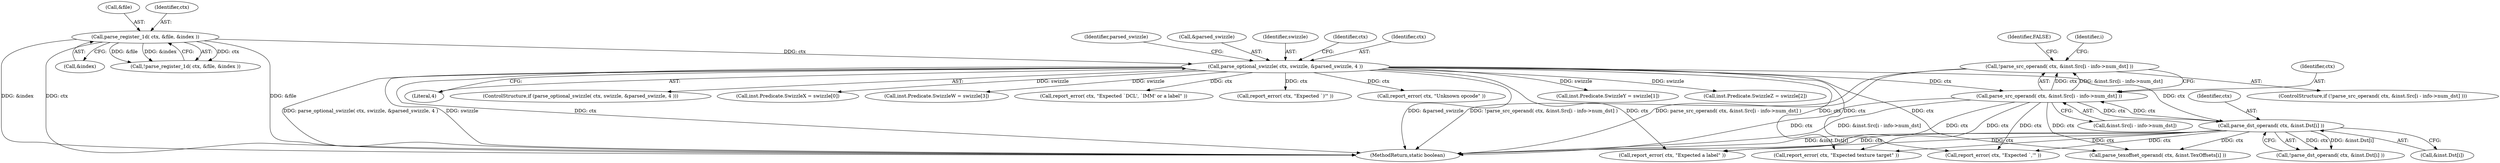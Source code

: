 digraph "0_virglrenderer_e534b51ca3c3cd25f3990589932a9ed711c59b27@API" {
"1002582" [label="(Call,!parse_src_operand( ctx, &inst.Src[i - info->num_dst] ))"];
"1002583" [label="(Call,parse_src_operand( ctx, &inst.Src[i - info->num_dst] ))"];
"1002559" [label="(Call,parse_dst_operand( ctx, &inst.Dst[i] ))"];
"1002294" [label="(Call,parse_optional_swizzle( ctx, swizzle, &parsed_swizzle, 4 ))"];
"1002285" [label="(Call,parse_register_1d( ctx, &file, &index ))"];
"1002438" [label="(Call,report_error( ctx, \"Expected `DCL', `IMM' or a label\" ))"];
"1002287" [label="(Call,&file)"];
"1002348" [label="(Call,report_error( ctx, \"Expected `)'\" ))"];
"1002284" [label="(Call,!parse_register_1d( ctx, &file, &index ))"];
"1002286" [label="(Identifier,ctx)"];
"1002302" [label="(Identifier,parsed_swizzle)"];
"1002582" [label="(Call,!parse_src_operand( ctx, &inst.Src[i - info->num_dst] ))"];
"1002297" [label="(Call,&parsed_swizzle)"];
"1002434" [label="(Call,report_error( ctx, \"Unknown opcode\" ))"];
"1002585" [label="(Call,&inst.Src[i - info->num_dst])"];
"1004155" [label="(MethodReturn,static boolean)"];
"1002313" [label="(Call,inst.Predicate.SwizzleY = swizzle[1])"];
"1002584" [label="(Identifier,ctx)"];
"1002596" [label="(Identifier,FALSE)"];
"1002558" [label="(Call,!parse_dst_operand( ctx, &inst.Dst[i] ))"];
"1002561" [label="(Call,&inst.Dst[i])"];
"1002322" [label="(Call,inst.Predicate.SwizzleZ = swizzle[2])"];
"1002296" [label="(Identifier,swizzle)"];
"1002299" [label="(Literal,4)"];
"1002583" [label="(Call,parse_src_operand( ctx, &inst.Src[i - info->num_dst] ))"];
"1002294" [label="(Call,parse_optional_swizzle( ctx, swizzle, &parsed_swizzle, 4 ))"];
"1002293" [label="(ControlStructure,if (parse_optional_swizzle( ctx, swizzle, &parsed_swizzle, 4 )))"];
"1002516" [label="(Identifier,i)"];
"1002344" [label="(Identifier,ctx)"];
"1002560" [label="(Identifier,ctx)"];
"1002295" [label="(Identifier,ctx)"];
"1002739" [label="(Call,report_error( ctx, \"Expected a label\" ))"];
"1002285" [label="(Call,parse_register_1d( ctx, &file, &index ))"];
"1002640" [label="(Call,report_error( ctx, \"Expected texture target\" ))"];
"1002304" [label="(Call,inst.Predicate.SwizzleX = swizzle[0])"];
"1002331" [label="(Call,inst.Predicate.SwizzleW = swizzle[3])"];
"1002536" [label="(Call,report_error( ctx, \"Expected `,'\" ))"];
"1002581" [label="(ControlStructure,if (!parse_src_operand( ctx, &inst.Src[i - info->num_dst] )))"];
"1002289" [label="(Call,&index)"];
"1002559" [label="(Call,parse_dst_operand( ctx, &inst.Dst[i] ))"];
"1002682" [label="(Call,parse_texoffset_operand( ctx, &inst.TexOffsets[i] ))"];
"1002582" -> "1002581"  [label="AST: "];
"1002582" -> "1002583"  [label="CFG: "];
"1002583" -> "1002582"  [label="AST: "];
"1002596" -> "1002582"  [label="CFG: "];
"1002516" -> "1002582"  [label="CFG: "];
"1002582" -> "1004155"  [label="DDG: !parse_src_operand( ctx, &inst.Src[i - info->num_dst] )"];
"1002582" -> "1004155"  [label="DDG: parse_src_operand( ctx, &inst.Src[i - info->num_dst] )"];
"1002583" -> "1002582"  [label="DDG: ctx"];
"1002583" -> "1002582"  [label="DDG: &inst.Src[i - info->num_dst]"];
"1002583" -> "1002585"  [label="CFG: "];
"1002584" -> "1002583"  [label="AST: "];
"1002585" -> "1002583"  [label="AST: "];
"1002583" -> "1004155"  [label="DDG: &inst.Src[i - info->num_dst]"];
"1002583" -> "1004155"  [label="DDG: ctx"];
"1002583" -> "1002536"  [label="DDG: ctx"];
"1002583" -> "1002559"  [label="DDG: ctx"];
"1002559" -> "1002583"  [label="DDG: ctx"];
"1002294" -> "1002583"  [label="DDG: ctx"];
"1002583" -> "1002640"  [label="DDG: ctx"];
"1002583" -> "1002682"  [label="DDG: ctx"];
"1002583" -> "1002739"  [label="DDG: ctx"];
"1002559" -> "1002558"  [label="AST: "];
"1002559" -> "1002561"  [label="CFG: "];
"1002560" -> "1002559"  [label="AST: "];
"1002561" -> "1002559"  [label="AST: "];
"1002558" -> "1002559"  [label="CFG: "];
"1002559" -> "1004155"  [label="DDG: &inst.Dst[i]"];
"1002559" -> "1004155"  [label="DDG: ctx"];
"1002559" -> "1002536"  [label="DDG: ctx"];
"1002559" -> "1002558"  [label="DDG: ctx"];
"1002559" -> "1002558"  [label="DDG: &inst.Dst[i]"];
"1002294" -> "1002559"  [label="DDG: ctx"];
"1002559" -> "1002640"  [label="DDG: ctx"];
"1002559" -> "1002682"  [label="DDG: ctx"];
"1002559" -> "1002739"  [label="DDG: ctx"];
"1002294" -> "1002293"  [label="AST: "];
"1002294" -> "1002299"  [label="CFG: "];
"1002295" -> "1002294"  [label="AST: "];
"1002296" -> "1002294"  [label="AST: "];
"1002297" -> "1002294"  [label="AST: "];
"1002299" -> "1002294"  [label="AST: "];
"1002302" -> "1002294"  [label="CFG: "];
"1002344" -> "1002294"  [label="CFG: "];
"1002294" -> "1004155"  [label="DDG: &parsed_swizzle"];
"1002294" -> "1004155"  [label="DDG: parse_optional_swizzle( ctx, swizzle, &parsed_swizzle, 4 )"];
"1002294" -> "1004155"  [label="DDG: swizzle"];
"1002294" -> "1004155"  [label="DDG: ctx"];
"1002285" -> "1002294"  [label="DDG: ctx"];
"1002294" -> "1002304"  [label="DDG: swizzle"];
"1002294" -> "1002313"  [label="DDG: swizzle"];
"1002294" -> "1002322"  [label="DDG: swizzle"];
"1002294" -> "1002331"  [label="DDG: swizzle"];
"1002294" -> "1002348"  [label="DDG: ctx"];
"1002294" -> "1002434"  [label="DDG: ctx"];
"1002294" -> "1002438"  [label="DDG: ctx"];
"1002294" -> "1002536"  [label="DDG: ctx"];
"1002294" -> "1002640"  [label="DDG: ctx"];
"1002294" -> "1002682"  [label="DDG: ctx"];
"1002294" -> "1002739"  [label="DDG: ctx"];
"1002285" -> "1002284"  [label="AST: "];
"1002285" -> "1002289"  [label="CFG: "];
"1002286" -> "1002285"  [label="AST: "];
"1002287" -> "1002285"  [label="AST: "];
"1002289" -> "1002285"  [label="AST: "];
"1002284" -> "1002285"  [label="CFG: "];
"1002285" -> "1004155"  [label="DDG: ctx"];
"1002285" -> "1004155"  [label="DDG: &file"];
"1002285" -> "1004155"  [label="DDG: &index"];
"1002285" -> "1002284"  [label="DDG: ctx"];
"1002285" -> "1002284"  [label="DDG: &file"];
"1002285" -> "1002284"  [label="DDG: &index"];
}
